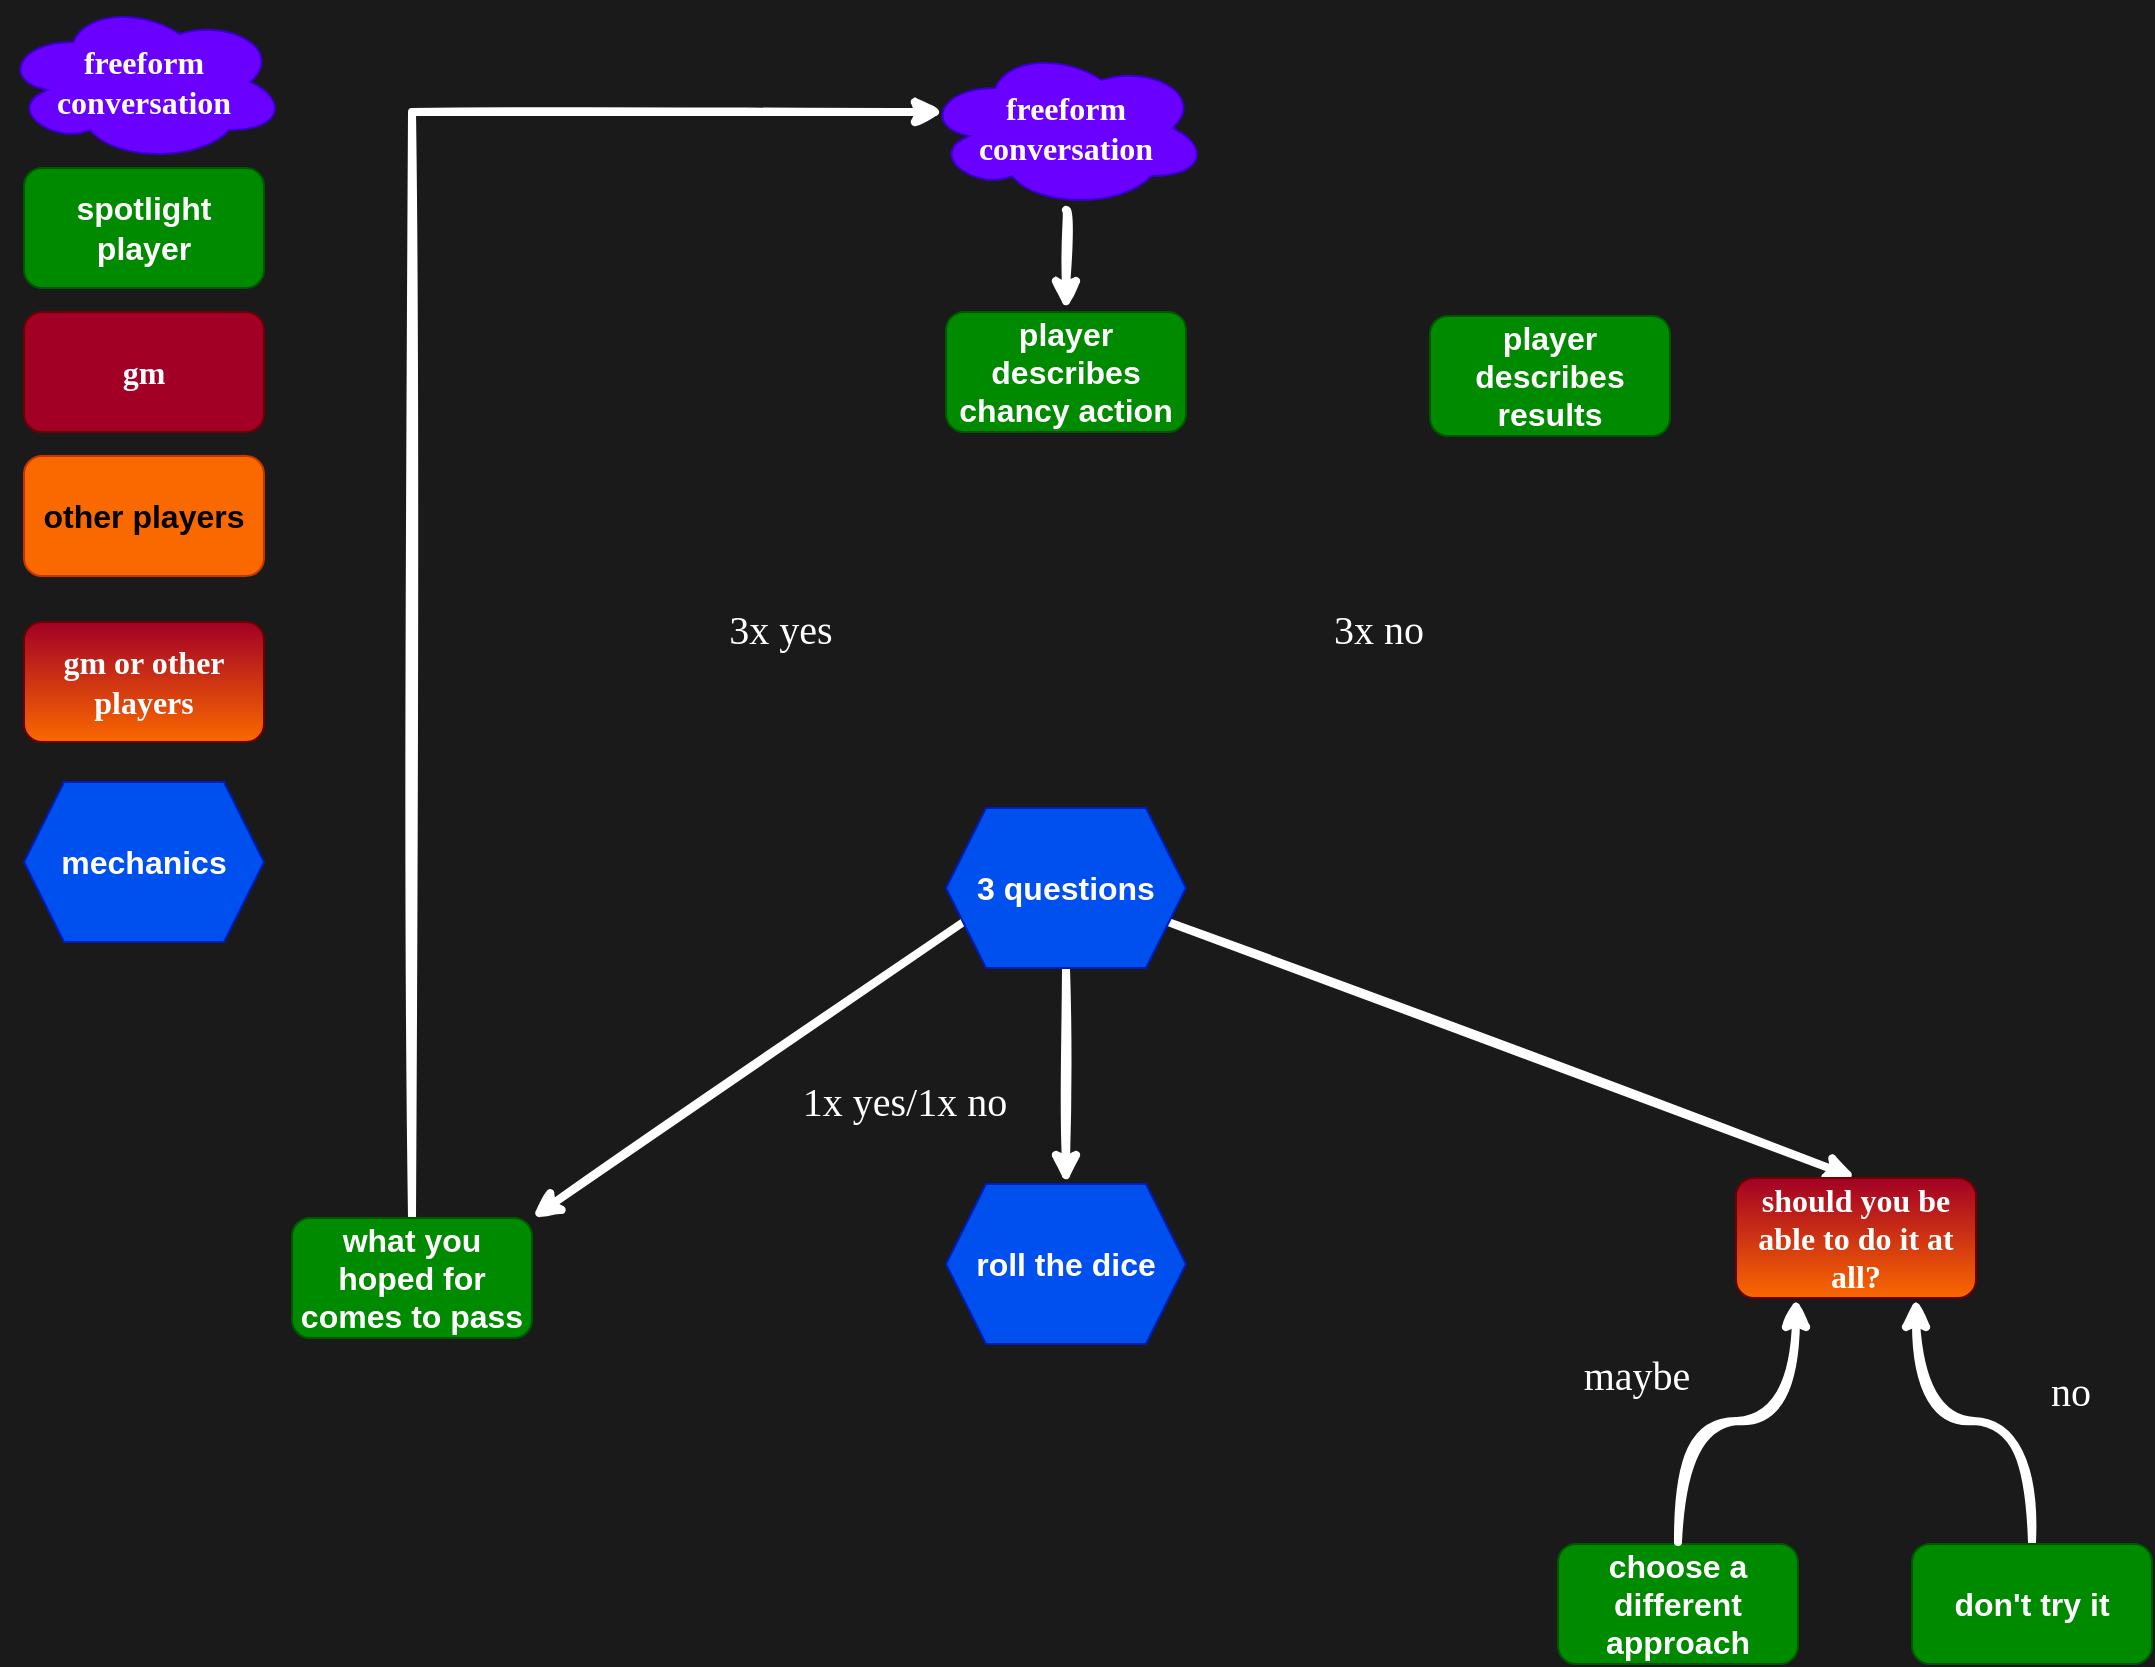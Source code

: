 <mxfile version="20.0.3" type="github">
  <diagram id="C5RBs43oDa-KdzZeNtuy" name="Page-1">
    <mxGraphModel dx="1183" dy="704" grid="0" gridSize="10" guides="1" tooltips="1" connect="1" arrows="1" fold="1" page="1" pageScale="1" pageWidth="1169" pageHeight="1654" background="#1A1A1A" math="0" shadow="0">
      <root>
        <mxCell id="WIyWlLk6GJQsqaUBKTNV-0" />
        <mxCell id="WIyWlLk6GJQsqaUBKTNV-1" parent="WIyWlLk6GJQsqaUBKTNV-0" />
        <mxCell id="Mnn70dcu07DstqPV3I8w-2" value="gm" style="rounded=1;whiteSpace=wrap;html=1;fillColor=#a20025;strokeColor=#6F0000;fontColor=#ffffff;fontStyle=1;fontFamily=Comic Sans MS;fontSize=16;align=center;verticalAlign=middle;" vertex="1" parent="WIyWlLk6GJQsqaUBKTNV-1">
          <mxGeometry x="64" y="158" width="120" height="60" as="geometry" />
        </mxCell>
        <mxCell id="Mnn70dcu07DstqPV3I8w-4" value="other players" style="rounded=1;whiteSpace=wrap;html=1;fontSize=16;fontStyle=1;align=center;verticalAlign=middle;fillColor=#fa6800;fontColor=#000000;strokeColor=#C73500;" vertex="1" parent="WIyWlLk6GJQsqaUBKTNV-1">
          <mxGeometry x="64" y="230" width="120" height="60" as="geometry" />
        </mxCell>
        <mxCell id="Mnn70dcu07DstqPV3I8w-37" style="sketch=1;orthogonalLoop=1;jettySize=auto;html=1;exitX=1;exitY=0.75;exitDx=0;exitDy=0;entryX=0.5;entryY=0;entryDx=0;entryDy=0;shadow=0;fontFamily=Comic Sans MS;fontSize=20;fontColor=#FFFFFF;sourcePerimeterSpacing=1;targetPerimeterSpacing=1;strokeColor=#FFFFFF;strokeWidth=4;rounded=0;" edge="1" parent="WIyWlLk6GJQsqaUBKTNV-1" source="Mnn70dcu07DstqPV3I8w-5" target="Mnn70dcu07DstqPV3I8w-12">
          <mxGeometry relative="1" as="geometry" />
        </mxCell>
        <mxCell id="Mnn70dcu07DstqPV3I8w-39" style="sketch=1;orthogonalLoop=1;jettySize=auto;html=1;exitX=0;exitY=0.75;exitDx=0;exitDy=0;shadow=0;fontFamily=Comic Sans MS;fontSize=20;fontColor=#FFFFFF;sourcePerimeterSpacing=1;targetPerimeterSpacing=1;strokeColor=#FFFFFF;strokeWidth=4;rounded=0;entryX=1;entryY=0;entryDx=0;entryDy=0;" edge="1" parent="WIyWlLk6GJQsqaUBKTNV-1" source="Mnn70dcu07DstqPV3I8w-5" target="Mnn70dcu07DstqPV3I8w-16">
          <mxGeometry relative="1" as="geometry" />
        </mxCell>
        <mxCell id="Mnn70dcu07DstqPV3I8w-42" style="edgeStyle=none;rounded=0;sketch=1;orthogonalLoop=1;jettySize=auto;html=1;exitX=0.5;exitY=1;exitDx=0;exitDy=0;entryX=0.5;entryY=0;entryDx=0;entryDy=0;shadow=0;fontFamily=Comic Sans MS;fontSize=20;fontColor=#FFFFFF;sourcePerimeterSpacing=1;targetPerimeterSpacing=1;strokeColor=#FFFFFF;strokeWidth=4;" edge="1" parent="WIyWlLk6GJQsqaUBKTNV-1" source="Mnn70dcu07DstqPV3I8w-5" target="Mnn70dcu07DstqPV3I8w-30">
          <mxGeometry relative="1" as="geometry" />
        </mxCell>
        <mxCell id="Mnn70dcu07DstqPV3I8w-5" value="3 questions" style="shape=hexagon;perimeter=hexagonPerimeter2;whiteSpace=wrap;html=1;fixedSize=1;fontSize=16;fontStyle=1;align=center;verticalAlign=middle;fillColor=#0050ef;fontColor=#ffffff;strokeColor=#001DBC;" vertex="1" parent="WIyWlLk6GJQsqaUBKTNV-1">
          <mxGeometry x="525" y="406" width="120" height="80" as="geometry" />
        </mxCell>
        <mxCell id="Mnn70dcu07DstqPV3I8w-9" value="freeform conversation" style="ellipse;shape=cloud;whiteSpace=wrap;html=1;fontFamily=Comic Sans MS;fontSize=16;fillColor=#6a00ff;strokeColor=#3700CC;fontStyle=1;fontColor=#ffffff;" vertex="1" parent="WIyWlLk6GJQsqaUBKTNV-1">
          <mxGeometry x="53" y="3" width="142" height="80" as="geometry" />
        </mxCell>
        <mxCell id="Mnn70dcu07DstqPV3I8w-13" style="edgeStyle=orthogonalEdgeStyle;orthogonalLoop=1;jettySize=auto;html=1;fontFamily=Comic Sans MS;fontSize=16;strokeColor=#FFFFFF;strokeWidth=4;targetPerimeterSpacing=1;sourcePerimeterSpacing=1;shadow=0;sketch=1;curved=1;" edge="1" parent="WIyWlLk6GJQsqaUBKTNV-1" source="Mnn70dcu07DstqPV3I8w-10" target="Mnn70dcu07DstqPV3I8w-11">
          <mxGeometry relative="1" as="geometry" />
        </mxCell>
        <mxCell id="Mnn70dcu07DstqPV3I8w-10" value="freeform conversation" style="ellipse;shape=cloud;whiteSpace=wrap;html=1;fontFamily=Comic Sans MS;fontSize=16;fillColor=#6a00ff;strokeColor=#3700CC;fontStyle=1;fontColor=#ffffff;" vertex="1" parent="WIyWlLk6GJQsqaUBKTNV-1">
          <mxGeometry x="514" y="26" width="142" height="80" as="geometry" />
        </mxCell>
        <mxCell id="Mnn70dcu07DstqPV3I8w-11" value="player describes chancy action" style="rounded=1;whiteSpace=wrap;html=1;fontSize=16;fontStyle=1;align=center;verticalAlign=middle;fillColor=#008a00;fontColor=#ffffff;strokeColor=#005700;" vertex="1" parent="WIyWlLk6GJQsqaUBKTNV-1">
          <mxGeometry x="525" y="158" width="120" height="60" as="geometry" />
        </mxCell>
        <mxCell id="Mnn70dcu07DstqPV3I8w-15" value="gm or other players" style="rounded=1;whiteSpace=wrap;html=1;fillColor=#A20025;strokeColor=#6F0000;fontColor=#ffffff;fontStyle=1;fontFamily=Comic Sans MS;fontSize=16;align=center;verticalAlign=middle;gradientColor=#FA6800;gradientDirection=south;sketch=0;glass=0;shadow=0;" vertex="1" parent="WIyWlLk6GJQsqaUBKTNV-1">
          <mxGeometry x="64" y="313" width="120" height="60" as="geometry" />
        </mxCell>
        <mxCell id="Mnn70dcu07DstqPV3I8w-23" value="mechanics" style="shape=hexagon;perimeter=hexagonPerimeter2;whiteSpace=wrap;html=1;fixedSize=1;fontSize=16;fontStyle=1;align=center;verticalAlign=middle;fillColor=#0050ef;fontColor=#ffffff;strokeColor=#001DBC;" vertex="1" parent="WIyWlLk6GJQsqaUBKTNV-1">
          <mxGeometry x="64" y="393" width="120" height="80" as="geometry" />
        </mxCell>
        <mxCell id="Mnn70dcu07DstqPV3I8w-24" value="spotlight player" style="rounded=1;whiteSpace=wrap;html=1;fontSize=16;fontStyle=1;align=center;verticalAlign=middle;fillColor=#008a00;fontColor=#ffffff;strokeColor=#005700;" vertex="1" parent="WIyWlLk6GJQsqaUBKTNV-1">
          <mxGeometry x="64" y="86" width="120" height="60" as="geometry" />
        </mxCell>
        <mxCell id="Mnn70dcu07DstqPV3I8w-26" value="player describes results" style="rounded=1;whiteSpace=wrap;html=1;fontSize=16;fontStyle=1;align=center;verticalAlign=middle;fillColor=#008a00;fontColor=#ffffff;strokeColor=#005700;" vertex="1" parent="WIyWlLk6GJQsqaUBKTNV-1">
          <mxGeometry x="767" y="160" width="120" height="60" as="geometry" />
        </mxCell>
        <mxCell id="Mnn70dcu07DstqPV3I8w-12" value="should you be able to do it at all?" style="rounded=1;whiteSpace=wrap;html=1;fillColor=#A20025;strokeColor=#6F0000;fontColor=#ffffff;fontStyle=1;fontFamily=Comic Sans MS;fontSize=16;align=center;verticalAlign=middle;gradientColor=#FA6800;gradientDirection=south;sketch=0;glass=0;shadow=0;" vertex="1" parent="WIyWlLk6GJQsqaUBKTNV-1">
          <mxGeometry x="920" y="591" width="120" height="60" as="geometry" />
        </mxCell>
        <mxCell id="Mnn70dcu07DstqPV3I8w-35" style="edgeStyle=orthogonalEdgeStyle;curved=1;sketch=1;orthogonalLoop=1;jettySize=auto;html=1;entryX=0.75;entryY=1;entryDx=0;entryDy=0;shadow=0;fontFamily=Comic Sans MS;fontSize=20;fontColor=#FFFFFF;sourcePerimeterSpacing=1;targetPerimeterSpacing=1;strokeColor=#FFFFFF;strokeWidth=4;" edge="1" parent="WIyWlLk6GJQsqaUBKTNV-1" source="Mnn70dcu07DstqPV3I8w-22" target="Mnn70dcu07DstqPV3I8w-12">
          <mxGeometry relative="1" as="geometry" />
        </mxCell>
        <mxCell id="Mnn70dcu07DstqPV3I8w-22" value="don&#39;t try it" style="rounded=1;whiteSpace=wrap;html=1;fontSize=16;fontStyle=1;align=center;verticalAlign=middle;fillColor=#008a00;fontColor=#ffffff;strokeColor=#005700;" vertex="1" parent="WIyWlLk6GJQsqaUBKTNV-1">
          <mxGeometry x="1008" y="774" width="120" height="60" as="geometry" />
        </mxCell>
        <mxCell id="Mnn70dcu07DstqPV3I8w-3" value="choose a different approach" style="rounded=1;whiteSpace=wrap;html=1;fontSize=16;fontStyle=1;align=center;verticalAlign=middle;fillColor=#008a00;fontColor=#ffffff;strokeColor=#005700;" vertex="1" parent="WIyWlLk6GJQsqaUBKTNV-1">
          <mxGeometry x="831" y="774" width="120" height="60" as="geometry" />
        </mxCell>
        <mxCell id="Mnn70dcu07DstqPV3I8w-34" value="" style="edgeStyle=orthogonalEdgeStyle;curved=1;sketch=1;orthogonalLoop=1;jettySize=auto;html=1;shadow=0;fontFamily=Comic Sans MS;fontSize=20;fontColor=#FFFFFF;sourcePerimeterSpacing=1;targetPerimeterSpacing=1;strokeColor=#FFFFFF;strokeWidth=4;entryX=0.25;entryY=1;entryDx=0;entryDy=0;" edge="1" parent="WIyWlLk6GJQsqaUBKTNV-1" source="Mnn70dcu07DstqPV3I8w-3" target="Mnn70dcu07DstqPV3I8w-12">
          <mxGeometry relative="1" as="geometry" />
        </mxCell>
        <mxCell id="Mnn70dcu07DstqPV3I8w-33" value="no" style="text;html=1;align=center;verticalAlign=middle;resizable=0;points=[];autosize=1;fontSize=20;fontFamily=Comic Sans MS;fontColor=#FFFFFF;" vertex="1" parent="WIyWlLk6GJQsqaUBKTNV-1">
          <mxGeometry x="1067" y="679" width="39" height="36" as="geometry" />
        </mxCell>
        <mxCell id="Mnn70dcu07DstqPV3I8w-36" value="maybe" style="text;html=1;align=center;verticalAlign=middle;resizable=0;points=[];autosize=1;fontSize=20;fontFamily=Comic Sans MS;fontColor=#FFFFFF;" vertex="1" parent="WIyWlLk6GJQsqaUBKTNV-1">
          <mxGeometry x="831" y="671" width="77" height="36" as="geometry" />
        </mxCell>
        <mxCell id="Mnn70dcu07DstqPV3I8w-30" value="roll the dice" style="shape=hexagon;perimeter=hexagonPerimeter2;whiteSpace=wrap;html=1;fixedSize=1;fontSize=16;fontStyle=1;align=center;verticalAlign=middle;fillColor=#0050ef;fontColor=#ffffff;strokeColor=#001DBC;" vertex="1" parent="WIyWlLk6GJQsqaUBKTNV-1">
          <mxGeometry x="525" y="594" width="120" height="80" as="geometry" />
        </mxCell>
        <mxCell id="Mnn70dcu07DstqPV3I8w-43" style="edgeStyle=orthogonalEdgeStyle;rounded=0;sketch=1;orthogonalLoop=1;jettySize=auto;html=1;exitX=0.5;exitY=0;exitDx=0;exitDy=0;entryX=0.07;entryY=0.4;entryDx=0;entryDy=0;entryPerimeter=0;shadow=0;fontFamily=Comic Sans MS;fontSize=20;fontColor=#FFFFFF;sourcePerimeterSpacing=1;targetPerimeterSpacing=1;strokeColor=#FFFFFF;strokeWidth=4;" edge="1" parent="WIyWlLk6GJQsqaUBKTNV-1" source="Mnn70dcu07DstqPV3I8w-16" target="Mnn70dcu07DstqPV3I8w-10">
          <mxGeometry relative="1" as="geometry">
            <Array as="points">
              <mxPoint x="258" y="58" />
            </Array>
          </mxGeometry>
        </mxCell>
        <mxCell id="Mnn70dcu07DstqPV3I8w-16" value="what you hoped for comes to pass" style="rounded=1;whiteSpace=wrap;html=1;fontSize=16;fontStyle=1;align=center;verticalAlign=middle;fillColor=#008a00;fontColor=#ffffff;strokeColor=#005700;" vertex="1" parent="WIyWlLk6GJQsqaUBKTNV-1">
          <mxGeometry x="198" y="611" width="120" height="60" as="geometry" />
        </mxCell>
        <mxCell id="Mnn70dcu07DstqPV3I8w-38" value="3x no" style="text;html=1;align=center;verticalAlign=middle;resizable=0;points=[];autosize=1;strokeColor=none;fillColor=none;fontSize=20;fontFamily=Comic Sans MS;fontColor=#FFFFFF;" vertex="1" parent="WIyWlLk6GJQsqaUBKTNV-1">
          <mxGeometry x="706" y="298" width="69" height="36" as="geometry" />
        </mxCell>
        <mxCell id="Mnn70dcu07DstqPV3I8w-40" value="3x yes" style="text;html=1;align=center;verticalAlign=middle;resizable=0;points=[];autosize=1;strokeColor=none;fillColor=none;fontSize=20;fontFamily=Comic Sans MS;fontColor=#FFFFFF;" vertex="1" parent="WIyWlLk6GJQsqaUBKTNV-1">
          <mxGeometry x="402" y="298" width="79" height="36" as="geometry" />
        </mxCell>
        <mxCell id="Mnn70dcu07DstqPV3I8w-41" value="1x yes/1x no" style="text;html=1;align=center;verticalAlign=middle;resizable=0;points=[];autosize=1;strokeColor=none;fillColor=none;fontSize=20;fontFamily=Comic Sans MS;fontColor=#FFFFFF;" vertex="1" parent="WIyWlLk6GJQsqaUBKTNV-1">
          <mxGeometry x="437" y="534" width="134" height="36" as="geometry" />
        </mxCell>
      </root>
    </mxGraphModel>
  </diagram>
</mxfile>
